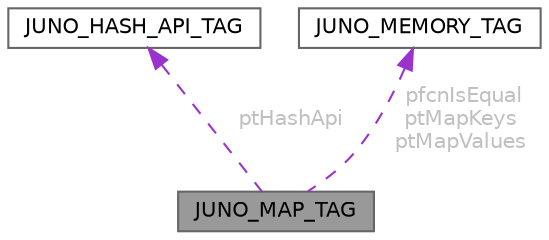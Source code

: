 digraph "JUNO_MAP_TAG"
{
 // LATEX_PDF_SIZE
  bgcolor="transparent";
  edge [fontname=Helvetica,fontsize=10,labelfontname=Helvetica,labelfontsize=10];
  node [fontname=Helvetica,fontsize=10,shape=box,height=0.2,width=0.4];
  Node1 [id="Node000001",label="JUNO_MAP_TAG",height=0.2,width=0.4,color="gray40", fillcolor="grey60", style="filled", fontcolor="black",tooltip=" "];
  Node2 -> Node1 [id="edge1_Node000001_Node000002",dir="back",color="darkorchid3",style="dashed",tooltip=" ",label=" ptHashApi",fontcolor="grey" ];
  Node2 [id="Node000002",label="JUNO_HASH_API_TAG",height=0.2,width=0.4,color="gray40", fillcolor="white", style="filled",URL="$structJUNO__HASH__API__TAG.html",tooltip=" "];
  Node3 -> Node1 [id="edge2_Node000001_Node000003",dir="back",color="darkorchid3",style="dashed",tooltip=" ",label=" pfcnIsEqual\nptMapKeys\nptMapValues",fontcolor="grey" ];
  Node3 [id="Node000003",label="JUNO_MEMORY_TAG",height=0.2,width=0.4,color="gray40", fillcolor="white", style="filled",URL="$structJUNO__MEMORY__TAG.html",tooltip="Structure for an allocated memory segment. Describes the allocated memory with a pointer to the start..."];
}
